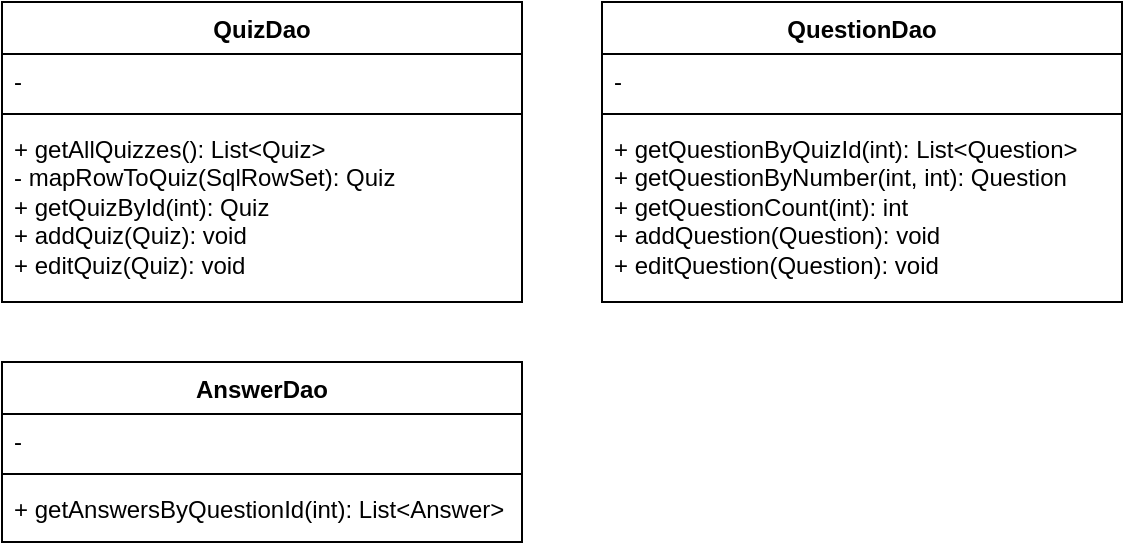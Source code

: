 <mxfile version="24.7.12" pages="4">
  <diagram name="DAO" id="soAHGk2RVzTfSG60JoRj">
    <mxGraphModel dx="843" dy="555" grid="1" gridSize="10" guides="1" tooltips="1" connect="1" arrows="1" fold="1" page="1" pageScale="1" pageWidth="850" pageHeight="1100" math="0" shadow="0">
      <root>
        <mxCell id="0" />
        <mxCell id="1" parent="0" />
        <mxCell id="ma_Q9DZkDKL9ylNNWQoM-1" value="QuizDao" style="swimlane;fontStyle=1;align=center;verticalAlign=top;childLayout=stackLayout;horizontal=1;startSize=26;horizontalStack=0;resizeParent=1;resizeParentMax=0;resizeLast=0;collapsible=1;marginBottom=0;whiteSpace=wrap;html=1;" parent="1" vertex="1">
          <mxGeometry x="80" y="80" width="260" height="150" as="geometry" />
        </mxCell>
        <mxCell id="ma_Q9DZkDKL9ylNNWQoM-2" value="-&amp;nbsp;" style="text;strokeColor=none;fillColor=none;align=left;verticalAlign=top;spacingLeft=4;spacingRight=4;overflow=hidden;rotatable=0;points=[[0,0.5],[1,0.5]];portConstraint=eastwest;whiteSpace=wrap;html=1;" parent="ma_Q9DZkDKL9ylNNWQoM-1" vertex="1">
          <mxGeometry y="26" width="260" height="26" as="geometry" />
        </mxCell>
        <mxCell id="ma_Q9DZkDKL9ylNNWQoM-3" value="" style="line;strokeWidth=1;fillColor=none;align=left;verticalAlign=middle;spacingTop=-1;spacingLeft=3;spacingRight=3;rotatable=0;labelPosition=right;points=[];portConstraint=eastwest;strokeColor=inherit;" parent="ma_Q9DZkDKL9ylNNWQoM-1" vertex="1">
          <mxGeometry y="52" width="260" height="8" as="geometry" />
        </mxCell>
        <mxCell id="ma_Q9DZkDKL9ylNNWQoM-4" value="+ getAllQuizzes(): List&amp;lt;Quiz&amp;gt;&lt;div&gt;- mapRowToQuiz(SqlRowSet): Quiz&lt;/div&gt;&lt;div&gt;+ getQuizById(int): Quiz&lt;/div&gt;&lt;div&gt;+ addQuiz(Quiz): void&lt;/div&gt;&lt;div&gt;+ editQuiz(Quiz): void&lt;/div&gt;" style="text;strokeColor=none;fillColor=none;align=left;verticalAlign=top;spacingLeft=4;spacingRight=4;overflow=hidden;rotatable=0;points=[[0,0.5],[1,0.5]];portConstraint=eastwest;whiteSpace=wrap;html=1;" parent="ma_Q9DZkDKL9ylNNWQoM-1" vertex="1">
          <mxGeometry y="60" width="260" height="90" as="geometry" />
        </mxCell>
        <mxCell id="ma_Q9DZkDKL9ylNNWQoM-5" value="QuestionDao" style="swimlane;fontStyle=1;align=center;verticalAlign=top;childLayout=stackLayout;horizontal=1;startSize=26;horizontalStack=0;resizeParent=1;resizeParentMax=0;resizeLast=0;collapsible=1;marginBottom=0;whiteSpace=wrap;html=1;" parent="1" vertex="1">
          <mxGeometry x="380" y="80" width="260" height="150" as="geometry" />
        </mxCell>
        <mxCell id="ma_Q9DZkDKL9ylNNWQoM-6" value="-" style="text;strokeColor=none;fillColor=none;align=left;verticalAlign=top;spacingLeft=4;spacingRight=4;overflow=hidden;rotatable=0;points=[[0,0.5],[1,0.5]];portConstraint=eastwest;whiteSpace=wrap;html=1;" parent="ma_Q9DZkDKL9ylNNWQoM-5" vertex="1">
          <mxGeometry y="26" width="260" height="26" as="geometry" />
        </mxCell>
        <mxCell id="ma_Q9DZkDKL9ylNNWQoM-7" value="" style="line;strokeWidth=1;fillColor=none;align=left;verticalAlign=middle;spacingTop=-1;spacingLeft=3;spacingRight=3;rotatable=0;labelPosition=right;points=[];portConstraint=eastwest;strokeColor=inherit;" parent="ma_Q9DZkDKL9ylNNWQoM-5" vertex="1">
          <mxGeometry y="52" width="260" height="8" as="geometry" />
        </mxCell>
        <mxCell id="ma_Q9DZkDKL9ylNNWQoM-8" value="+ getQuestionByQuizId(int): List&amp;lt;Question&amp;gt;&lt;div&gt;+ getQuestionByNumber(int, int): Question&lt;/div&gt;&lt;div&gt;+ getQuestionCount(int): int&lt;/div&gt;&lt;div&gt;+ addQuestion(Question): void&lt;/div&gt;&lt;div&gt;+ editQuestion(Question): void&lt;/div&gt;" style="text;strokeColor=none;fillColor=none;align=left;verticalAlign=top;spacingLeft=4;spacingRight=4;overflow=hidden;rotatable=0;points=[[0,0.5],[1,0.5]];portConstraint=eastwest;whiteSpace=wrap;html=1;" parent="ma_Q9DZkDKL9ylNNWQoM-5" vertex="1">
          <mxGeometry y="60" width="260" height="90" as="geometry" />
        </mxCell>
        <mxCell id="ma_Q9DZkDKL9ylNNWQoM-9" value="AnswerDao" style="swimlane;fontStyle=1;align=center;verticalAlign=top;childLayout=stackLayout;horizontal=1;startSize=26;horizontalStack=0;resizeParent=1;resizeParentMax=0;resizeLast=0;collapsible=1;marginBottom=0;whiteSpace=wrap;html=1;" parent="1" vertex="1">
          <mxGeometry x="80" y="260" width="260" height="90" as="geometry" />
        </mxCell>
        <mxCell id="ma_Q9DZkDKL9ylNNWQoM-10" value="-" style="text;strokeColor=none;fillColor=none;align=left;verticalAlign=top;spacingLeft=4;spacingRight=4;overflow=hidden;rotatable=0;points=[[0,0.5],[1,0.5]];portConstraint=eastwest;whiteSpace=wrap;html=1;" parent="ma_Q9DZkDKL9ylNNWQoM-9" vertex="1">
          <mxGeometry y="26" width="260" height="26" as="geometry" />
        </mxCell>
        <mxCell id="ma_Q9DZkDKL9ylNNWQoM-11" value="" style="line;strokeWidth=1;fillColor=none;align=left;verticalAlign=middle;spacingTop=-1;spacingLeft=3;spacingRight=3;rotatable=0;labelPosition=right;points=[];portConstraint=eastwest;strokeColor=inherit;" parent="ma_Q9DZkDKL9ylNNWQoM-9" vertex="1">
          <mxGeometry y="52" width="260" height="8" as="geometry" />
        </mxCell>
        <mxCell id="ma_Q9DZkDKL9ylNNWQoM-12" value="+ getAnswersByQuestionId(int): List&amp;lt;Answer&amp;gt;" style="text;strokeColor=none;fillColor=none;align=left;verticalAlign=top;spacingLeft=4;spacingRight=4;overflow=hidden;rotatable=0;points=[[0,0.5],[1,0.5]];portConstraint=eastwest;whiteSpace=wrap;html=1;" parent="ma_Q9DZkDKL9ylNNWQoM-9" vertex="1">
          <mxGeometry y="60" width="260" height="30" as="geometry" />
        </mxCell>
      </root>
    </mxGraphModel>
  </diagram>
  <diagram id="ls7WrLQnNKbi1zV_KO7f" name="Controllers">
    <mxGraphModel dx="746" dy="491" grid="1" gridSize="10" guides="1" tooltips="1" connect="1" arrows="1" fold="1" page="1" pageScale="1" pageWidth="850" pageHeight="1100" math="0" shadow="0">
      <root>
        <mxCell id="0" />
        <mxCell id="1" parent="0" />
        <mxCell id="rYNKQTvkHmhM2e4mNmR0-1" value="HomeController" style="swimlane;fontStyle=1;align=center;verticalAlign=top;childLayout=stackLayout;horizontal=1;startSize=26;horizontalStack=0;resizeParent=1;resizeParentMax=0;resizeLast=0;collapsible=1;marginBottom=0;whiteSpace=wrap;html=1;" parent="1" vertex="1">
          <mxGeometry x="120" y="80" width="300" height="86" as="geometry" />
        </mxCell>
        <mxCell id="rYNKQTvkHmhM2e4mNmR0-2" value="- quizDao: QuizDao" style="text;strokeColor=none;fillColor=none;align=left;verticalAlign=top;spacingLeft=4;spacingRight=4;overflow=hidden;rotatable=0;points=[[0,0.5],[1,0.5]];portConstraint=eastwest;whiteSpace=wrap;html=1;" parent="rYNKQTvkHmhM2e4mNmR0-1" vertex="1">
          <mxGeometry y="26" width="300" height="26" as="geometry" />
        </mxCell>
        <mxCell id="rYNKQTvkHmhM2e4mNmR0-3" value="" style="line;strokeWidth=1;fillColor=none;align=left;verticalAlign=middle;spacingTop=-1;spacingLeft=3;spacingRight=3;rotatable=0;labelPosition=right;points=[];portConstraint=eastwest;strokeColor=inherit;" parent="rYNKQTvkHmhM2e4mNmR0-1" vertex="1">
          <mxGeometry y="52" width="300" height="8" as="geometry" />
        </mxCell>
        <mxCell id="rYNKQTvkHmhM2e4mNmR0-4" value="+ index(Model): String" style="text;strokeColor=none;fillColor=none;align=left;verticalAlign=top;spacingLeft=4;spacingRight=4;overflow=hidden;rotatable=0;points=[[0,0.5],[1,0.5]];portConstraint=eastwest;whiteSpace=wrap;html=1;" parent="rYNKQTvkHmhM2e4mNmR0-1" vertex="1">
          <mxGeometry y="60" width="300" height="26" as="geometry" />
        </mxCell>
        <mxCell id="rYNKQTvkHmhM2e4mNmR0-5" value="DetailController" style="swimlane;fontStyle=1;align=center;verticalAlign=top;childLayout=stackLayout;horizontal=1;startSize=26;horizontalStack=0;resizeParent=1;resizeParentMax=0;resizeLast=0;collapsible=1;marginBottom=0;whiteSpace=wrap;html=1;" parent="1" vertex="1">
          <mxGeometry x="120" y="300" width="300" height="86" as="geometry" />
        </mxCell>
        <mxCell id="rYNKQTvkHmhM2e4mNmR0-6" value="- quizDao: QuizDao" style="text;strokeColor=none;fillColor=none;align=left;verticalAlign=top;spacingLeft=4;spacingRight=4;overflow=hidden;rotatable=0;points=[[0,0.5],[1,0.5]];portConstraint=eastwest;whiteSpace=wrap;html=1;" parent="rYNKQTvkHmhM2e4mNmR0-5" vertex="1">
          <mxGeometry y="26" width="300" height="26" as="geometry" />
        </mxCell>
        <mxCell id="rYNKQTvkHmhM2e4mNmR0-7" value="" style="line;strokeWidth=1;fillColor=none;align=left;verticalAlign=middle;spacingTop=-1;spacingLeft=3;spacingRight=3;rotatable=0;labelPosition=right;points=[];portConstraint=eastwest;strokeColor=inherit;" parent="rYNKQTvkHmhM2e4mNmR0-5" vertex="1">
          <mxGeometry y="52" width="300" height="8" as="geometry" />
        </mxCell>
        <mxCell id="rYNKQTvkHmhM2e4mNmR0-8" value="+ getQuizName(Model): String" style="text;strokeColor=none;fillColor=none;align=left;verticalAlign=top;spacingLeft=4;spacingRight=4;overflow=hidden;rotatable=0;points=[[0,0.5],[1,0.5]];portConstraint=eastwest;whiteSpace=wrap;html=1;" parent="rYNKQTvkHmhM2e4mNmR0-5" vertex="1">
          <mxGeometry y="60" width="300" height="26" as="geometry" />
        </mxCell>
        <mxCell id="rYNKQTvkHmhM2e4mNmR0-9" value="QuizManagementController" style="swimlane;fontStyle=1;align=center;verticalAlign=top;childLayout=stackLayout;horizontal=1;startSize=26;horizontalStack=0;resizeParent=1;resizeParentMax=0;resizeLast=0;collapsible=1;marginBottom=0;whiteSpace=wrap;html=1;" parent="1" vertex="1">
          <mxGeometry x="440" y="190" width="300" height="86" as="geometry" />
        </mxCell>
        <mxCell id="rYNKQTvkHmhM2e4mNmR0-10" value="- quizDao: QuizDao" style="text;strokeColor=none;fillColor=none;align=left;verticalAlign=top;spacingLeft=4;spacingRight=4;overflow=hidden;rotatable=0;points=[[0,0.5],[1,0.5]];portConstraint=eastwest;whiteSpace=wrap;html=1;" parent="rYNKQTvkHmhM2e4mNmR0-9" vertex="1">
          <mxGeometry y="26" width="300" height="26" as="geometry" />
        </mxCell>
        <mxCell id="rYNKQTvkHmhM2e4mNmR0-11" value="" style="line;strokeWidth=1;fillColor=none;align=left;verticalAlign=middle;spacingTop=-1;spacingLeft=3;spacingRight=3;rotatable=0;labelPosition=right;points=[];portConstraint=eastwest;strokeColor=inherit;" parent="rYNKQTvkHmhM2e4mNmR0-9" vertex="1">
          <mxGeometry y="52" width="300" height="8" as="geometry" />
        </mxCell>
        <mxCell id="rYNKQTvkHmhM2e4mNmR0-12" value="+ getQuizQuestionAnswer(Model): String" style="text;strokeColor=none;fillColor=none;align=left;verticalAlign=top;spacingLeft=4;spacingRight=4;overflow=hidden;rotatable=0;points=[[0,0.5],[1,0.5]];portConstraint=eastwest;whiteSpace=wrap;html=1;" parent="rYNKQTvkHmhM2e4mNmR0-9" vertex="1">
          <mxGeometry y="60" width="300" height="26" as="geometry" />
        </mxCell>
        <mxCell id="rYNKQTvkHmhM2e4mNmR0-13" value="QuizPageApiController" style="swimlane;fontStyle=1;align=center;verticalAlign=top;childLayout=stackLayout;horizontal=1;startSize=26;horizontalStack=0;resizeParent=1;resizeParentMax=0;resizeLast=0;collapsible=1;marginBottom=0;whiteSpace=wrap;html=1;" parent="1" vertex="1">
          <mxGeometry x="120" y="190" width="300" height="86" as="geometry" />
        </mxCell>
        <mxCell id="rYNKQTvkHmhM2e4mNmR0-14" value="- quizDao: QuizDao" style="text;strokeColor=none;fillColor=none;align=left;verticalAlign=top;spacingLeft=4;spacingRight=4;overflow=hidden;rotatable=0;points=[[0,0.5],[1,0.5]];portConstraint=eastwest;whiteSpace=wrap;html=1;" parent="rYNKQTvkHmhM2e4mNmR0-13" vertex="1">
          <mxGeometry y="26" width="300" height="26" as="geometry" />
        </mxCell>
        <mxCell id="rYNKQTvkHmhM2e4mNmR0-15" value="" style="line;strokeWidth=1;fillColor=none;align=left;verticalAlign=middle;spacingTop=-1;spacingLeft=3;spacingRight=3;rotatable=0;labelPosition=right;points=[];portConstraint=eastwest;strokeColor=inherit;" parent="rYNKQTvkHmhM2e4mNmR0-13" vertex="1">
          <mxGeometry y="52" width="300" height="8" as="geometry" />
        </mxCell>
        <mxCell id="rYNKQTvkHmhM2e4mNmR0-16" value="+ getResults(Model): String" style="text;strokeColor=none;fillColor=none;align=left;verticalAlign=top;spacingLeft=4;spacingRight=4;overflow=hidden;rotatable=0;points=[[0,0.5],[1,0.5]];portConstraint=eastwest;whiteSpace=wrap;html=1;" parent="rYNKQTvkHmhM2e4mNmR0-13" vertex="1">
          <mxGeometry y="60" width="300" height="26" as="geometry" />
        </mxCell>
        <mxCell id="Pb5JCV2al7-6g1U-EFZV-1" value="QuizPageController" style="swimlane;fontStyle=1;align=center;verticalAlign=top;childLayout=stackLayout;horizontal=1;startSize=26;horizontalStack=0;resizeParent=1;resizeParentMax=0;resizeLast=0;collapsible=1;marginBottom=0;whiteSpace=wrap;html=1;" vertex="1" parent="1">
          <mxGeometry x="440" y="80" width="300" height="86" as="geometry" />
        </mxCell>
        <mxCell id="Pb5JCV2al7-6g1U-EFZV-2" value="- quizDao: QuizDao" style="text;strokeColor=none;fillColor=none;align=left;verticalAlign=top;spacingLeft=4;spacingRight=4;overflow=hidden;rotatable=0;points=[[0,0.5],[1,0.5]];portConstraint=eastwest;whiteSpace=wrap;html=1;" vertex="1" parent="Pb5JCV2al7-6g1U-EFZV-1">
          <mxGeometry y="26" width="300" height="26" as="geometry" />
        </mxCell>
        <mxCell id="Pb5JCV2al7-6g1U-EFZV-3" value="" style="line;strokeWidth=1;fillColor=none;align=left;verticalAlign=middle;spacingTop=-1;spacingLeft=3;spacingRight=3;rotatable=0;labelPosition=right;points=[];portConstraint=eastwest;strokeColor=inherit;" vertex="1" parent="Pb5JCV2al7-6g1U-EFZV-1">
          <mxGeometry y="52" width="300" height="8" as="geometry" />
        </mxCell>
        <mxCell id="Pb5JCV2al7-6g1U-EFZV-4" value="+ getResults(Model): String" style="text;strokeColor=none;fillColor=none;align=left;verticalAlign=top;spacingLeft=4;spacingRight=4;overflow=hidden;rotatable=0;points=[[0,0.5],[1,0.5]];portConstraint=eastwest;whiteSpace=wrap;html=1;" vertex="1" parent="Pb5JCV2al7-6g1U-EFZV-1">
          <mxGeometry y="60" width="300" height="26" as="geometry" />
        </mxCell>
      </root>
    </mxGraphModel>
  </diagram>
  <diagram id="5lG9NFBBTzyL8iOjgaDS" name="WebPage Flow">
    <mxGraphModel dx="1451" dy="956" grid="1" gridSize="10" guides="1" tooltips="1" connect="1" arrows="1" fold="1" page="1" pageScale="1" pageWidth="850" pageHeight="1100" math="0" shadow="0">
      <root>
        <mxCell id="0" />
        <mxCell id="1" parent="0" />
        <mxCell id="wulPoyFBWI3JxSMRjzNL-3" value="" style="edgeStyle=orthogonalEdgeStyle;rounded=0;orthogonalLoop=1;jettySize=auto;html=1;" parent="1" source="wulPoyFBWI3JxSMRjzNL-1" target="wulPoyFBWI3JxSMRjzNL-2" edge="1">
          <mxGeometry relative="1" as="geometry" />
        </mxCell>
        <mxCell id="wulPoyFBWI3JxSMRjzNL-5" value="" style="edgeStyle=orthogonalEdgeStyle;rounded=0;orthogonalLoop=1;jettySize=auto;html=1;" parent="1" source="wulPoyFBWI3JxSMRjzNL-1" target="wulPoyFBWI3JxSMRjzNL-4" edge="1">
          <mxGeometry relative="1" as="geometry" />
        </mxCell>
        <mxCell id="wulPoyFBWI3JxSMRjzNL-1" value="Home Page" style="html=1;whiteSpace=wrap;fillColor=#dae8fc;strokeColor=#6c8ebf;" parent="1" vertex="1">
          <mxGeometry x="340" y="90" width="110" height="50" as="geometry" />
        </mxCell>
        <mxCell id="wulPoyFBWI3JxSMRjzNL-11" value="" style="edgeStyle=orthogonalEdgeStyle;rounded=0;orthogonalLoop=1;jettySize=auto;html=1;" parent="1" source="wulPoyFBWI3JxSMRjzNL-2" target="wulPoyFBWI3JxSMRjzNL-10" edge="1">
          <mxGeometry relative="1" as="geometry" />
        </mxCell>
        <mxCell id="wulPoyFBWI3JxSMRjzNL-2" value="Quiz 2" style="whiteSpace=wrap;html=1;" parent="1" vertex="1">
          <mxGeometry x="460" y="160" width="120" height="60" as="geometry" />
        </mxCell>
        <mxCell id="wulPoyFBWI3JxSMRjzNL-7" value="" style="edgeStyle=orthogonalEdgeStyle;rounded=0;orthogonalLoop=1;jettySize=auto;html=1;" parent="1" source="wulPoyFBWI3JxSMRjzNL-4" target="wulPoyFBWI3JxSMRjzNL-6" edge="1">
          <mxGeometry relative="1" as="geometry" />
        </mxCell>
        <mxCell id="wulPoyFBWI3JxSMRjzNL-4" value="Quiz 1" style="whiteSpace=wrap;html=1;" parent="1" vertex="1">
          <mxGeometry x="210" y="160" width="120" height="60" as="geometry" />
        </mxCell>
        <mxCell id="wulPoyFBWI3JxSMRjzNL-9" value="" style="edgeStyle=orthogonalEdgeStyle;rounded=0;orthogonalLoop=1;jettySize=auto;html=1;" parent="1" source="wulPoyFBWI3JxSMRjzNL-6" target="wulPoyFBWI3JxSMRjzNL-8" edge="1">
          <mxGeometry relative="1" as="geometry" />
        </mxCell>
        <mxCell id="wulPoyFBWI3JxSMRjzNL-6" value="Question &amp;amp; Answer" style="whiteSpace=wrap;html=1;" parent="1" vertex="1">
          <mxGeometry x="210" y="250" width="120" height="60" as="geometry" />
        </mxCell>
        <mxCell id="wulPoyFBWI3JxSMRjzNL-8" value="Result" style="whiteSpace=wrap;html=1;" parent="1" vertex="1">
          <mxGeometry x="210" y="340" width="120" height="60" as="geometry" />
        </mxCell>
        <mxCell id="wulPoyFBWI3JxSMRjzNL-13" value="" style="edgeStyle=orthogonalEdgeStyle;rounded=0;orthogonalLoop=1;jettySize=auto;html=1;" parent="1" source="wulPoyFBWI3JxSMRjzNL-10" target="wulPoyFBWI3JxSMRjzNL-12" edge="1">
          <mxGeometry relative="1" as="geometry" />
        </mxCell>
        <mxCell id="wulPoyFBWI3JxSMRjzNL-10" value="Question &amp;amp; Answer" style="whiteSpace=wrap;html=1;" parent="1" vertex="1">
          <mxGeometry x="460" y="250" width="120" height="60" as="geometry" />
        </mxCell>
        <mxCell id="wulPoyFBWI3JxSMRjzNL-12" value="Result" style="whiteSpace=wrap;html=1;" parent="1" vertex="1">
          <mxGeometry x="460" y="340" width="120" height="60" as="geometry" />
        </mxCell>
        <mxCell id="RQixRNtty0hlfD8ZV_bc-3" value="" style="edgeStyle=orthogonalEdgeStyle;rounded=0;orthogonalLoop=1;jettySize=auto;html=1;" edge="1" parent="1" source="RQixRNtty0hlfD8ZV_bc-1" target="RQixRNtty0hlfD8ZV_bc-2">
          <mxGeometry relative="1" as="geometry" />
        </mxCell>
        <mxCell id="RQixRNtty0hlfD8ZV_bc-5" value="" style="edgeStyle=orthogonalEdgeStyle;rounded=0;orthogonalLoop=1;jettySize=auto;html=1;" edge="1" parent="1" source="RQixRNtty0hlfD8ZV_bc-1" target="RQixRNtty0hlfD8ZV_bc-4">
          <mxGeometry relative="1" as="geometry" />
        </mxCell>
        <mxCell id="RQixRNtty0hlfD8ZV_bc-7" value="" style="edgeStyle=orthogonalEdgeStyle;rounded=0;orthogonalLoop=1;jettySize=auto;html=1;" edge="1" parent="1" source="RQixRNtty0hlfD8ZV_bc-1" target="RQixRNtty0hlfD8ZV_bc-6">
          <mxGeometry relative="1" as="geometry" />
        </mxCell>
        <mxCell id="RQixRNtty0hlfD8ZV_bc-1" value="Quizzes" style="html=1;whiteSpace=wrap;fillColor=#dae8fc;strokeColor=#6c8ebf;" vertex="1" parent="1">
          <mxGeometry x="330" y="480" width="110" height="50" as="geometry" />
        </mxCell>
        <mxCell id="RQixRNtty0hlfD8ZV_bc-2" value="Edit Quiz" style="whiteSpace=wrap;html=1;" vertex="1" parent="1">
          <mxGeometry x="325" y="570" width="120" height="60" as="geometry" />
        </mxCell>
        <mxCell id="RQixRNtty0hlfD8ZV_bc-4" value="Add Quiz" style="whiteSpace=wrap;html=1;" vertex="1" parent="1">
          <mxGeometry x="160" y="570" width="120" height="60" as="geometry" />
        </mxCell>
        <mxCell id="RQixRNtty0hlfD8ZV_bc-9" value="" style="edgeStyle=orthogonalEdgeStyle;rounded=0;orthogonalLoop=1;jettySize=auto;html=1;" edge="1" parent="1" source="RQixRNtty0hlfD8ZV_bc-6" target="RQixRNtty0hlfD8ZV_bc-8">
          <mxGeometry relative="1" as="geometry">
            <Array as="points">
              <mxPoint x="520" y="650" />
              <mxPoint x="450" y="650" />
            </Array>
          </mxGeometry>
        </mxCell>
        <mxCell id="RQixRNtty0hlfD8ZV_bc-11" value="" style="edgeStyle=orthogonalEdgeStyle;rounded=0;orthogonalLoop=1;jettySize=auto;html=1;" edge="1" parent="1" source="RQixRNtty0hlfD8ZV_bc-6" target="RQixRNtty0hlfD8ZV_bc-10">
          <mxGeometry relative="1" as="geometry">
            <Array as="points">
              <mxPoint x="580" y="650" />
              <mxPoint x="650" y="650" />
            </Array>
          </mxGeometry>
        </mxCell>
        <mxCell id="RQixRNtty0hlfD8ZV_bc-6" value="Quiz Details" style="whiteSpace=wrap;html=1;" vertex="1" parent="1">
          <mxGeometry x="490" y="570" width="120" height="60" as="geometry" />
        </mxCell>
        <mxCell id="RQixRNtty0hlfD8ZV_bc-8" value="Add Question" style="whiteSpace=wrap;html=1;" vertex="1" parent="1">
          <mxGeometry x="390" y="670" width="120" height="60" as="geometry" />
        </mxCell>
        <mxCell id="RQixRNtty0hlfD8ZV_bc-10" value="Edit Question" style="whiteSpace=wrap;html=1;" vertex="1" parent="1">
          <mxGeometry x="590" y="670" width="120" height="60" as="geometry" />
        </mxCell>
      </root>
    </mxGraphModel>
  </diagram>
  <diagram id="V1u8Yhb5SG6OiQEIfKNM" name="Database Diagrams">
    <mxGraphModel dx="1005" dy="662" grid="1" gridSize="10" guides="1" tooltips="1" connect="1" arrows="1" fold="1" page="1" pageScale="1" pageWidth="850" pageHeight="1100" math="0" shadow="0">
      <root>
        <mxCell id="0" />
        <mxCell id="1" parent="0" />
        <mxCell id="GBU3BBBHvTTnTFM9qpi5-10" value="Quiz" style="shape=table;startSize=30;container=1;collapsible=1;childLayout=tableLayout;fixedRows=1;rowLines=0;fontStyle=1;align=center;resizeLast=1;html=1;fillColor=#e1d5e7;strokeColor=#9673a6;" vertex="1" parent="1">
          <mxGeometry x="160" y="80" width="280" height="120" as="geometry" />
        </mxCell>
        <mxCell id="GBU3BBBHvTTnTFM9qpi5-11" value="" style="shape=tableRow;horizontal=0;startSize=0;swimlaneHead=0;swimlaneBody=0;fillColor=none;collapsible=0;dropTarget=0;points=[[0,0.5],[1,0.5]];portConstraint=eastwest;top=0;left=0;right=0;bottom=1;" vertex="1" parent="GBU3BBBHvTTnTFM9qpi5-10">
          <mxGeometry y="30" width="280" height="30" as="geometry" />
        </mxCell>
        <mxCell id="GBU3BBBHvTTnTFM9qpi5-12" value="PK" style="shape=partialRectangle;connectable=0;fillColor=#e1d5e7;top=0;left=0;bottom=0;right=0;fontStyle=1;overflow=hidden;whiteSpace=wrap;html=1;strokeColor=#9673a6;" vertex="1" parent="GBU3BBBHvTTnTFM9qpi5-11">
          <mxGeometry width="30" height="30" as="geometry">
            <mxRectangle width="30" height="30" as="alternateBounds" />
          </mxGeometry>
        </mxCell>
        <mxCell id="GBU3BBBHvTTnTFM9qpi5-13" value="quiz_id" style="shape=partialRectangle;connectable=0;fillColor=none;top=0;left=0;bottom=0;right=0;align=left;spacingLeft=6;fontStyle=1;overflow=hidden;whiteSpace=wrap;html=1;" vertex="1" parent="GBU3BBBHvTTnTFM9qpi5-11">
          <mxGeometry x="30" width="150" height="30" as="geometry">
            <mxRectangle width="150" height="30" as="alternateBounds" />
          </mxGeometry>
        </mxCell>
        <mxCell id="GBU3BBBHvTTnTFM9qpi5-14" value="int" style="shape=partialRectangle;connectable=0;fillColor=none;top=0;left=0;bottom=0;right=0;align=left;spacingLeft=6;fontStyle=1;overflow=hidden;whiteSpace=wrap;html=1;" vertex="1" parent="GBU3BBBHvTTnTFM9qpi5-11">
          <mxGeometry x="180" width="100" height="30" as="geometry">
            <mxRectangle width="100" height="30" as="alternateBounds" />
          </mxGeometry>
        </mxCell>
        <mxCell id="GBU3BBBHvTTnTFM9qpi5-15" value="" style="shape=tableRow;horizontal=0;startSize=0;swimlaneHead=0;swimlaneBody=0;fillColor=none;collapsible=0;dropTarget=0;points=[[0,0.5],[1,0.5]];portConstraint=eastwest;top=0;left=0;right=0;bottom=0;" vertex="1" parent="GBU3BBBHvTTnTFM9qpi5-10">
          <mxGeometry y="60" width="280" height="30" as="geometry" />
        </mxCell>
        <mxCell id="GBU3BBBHvTTnTFM9qpi5-16" value="" style="shape=partialRectangle;connectable=0;fillColor=none;top=0;left=0;bottom=0;right=0;editable=1;overflow=hidden;whiteSpace=wrap;html=1;" vertex="1" parent="GBU3BBBHvTTnTFM9qpi5-15">
          <mxGeometry width="30" height="30" as="geometry">
            <mxRectangle width="30" height="30" as="alternateBounds" />
          </mxGeometry>
        </mxCell>
        <mxCell id="GBU3BBBHvTTnTFM9qpi5-17" value="quiz_title" style="shape=partialRectangle;connectable=0;fillColor=none;top=0;left=0;bottom=0;right=0;align=left;spacingLeft=6;overflow=hidden;whiteSpace=wrap;html=1;" vertex="1" parent="GBU3BBBHvTTnTFM9qpi5-15">
          <mxGeometry x="30" width="150" height="30" as="geometry">
            <mxRectangle width="150" height="30" as="alternateBounds" />
          </mxGeometry>
        </mxCell>
        <mxCell id="GBU3BBBHvTTnTFM9qpi5-18" value="varchar(255)" style="shape=partialRectangle;connectable=0;fillColor=none;top=0;left=0;bottom=0;right=0;align=left;spacingLeft=6;overflow=hidden;whiteSpace=wrap;html=1;" vertex="1" parent="GBU3BBBHvTTnTFM9qpi5-15">
          <mxGeometry x="180" width="100" height="30" as="geometry">
            <mxRectangle width="100" height="30" as="alternateBounds" />
          </mxGeometry>
        </mxCell>
        <mxCell id="GBU3BBBHvTTnTFM9qpi5-19" style="shape=tableRow;horizontal=0;startSize=0;swimlaneHead=0;swimlaneBody=0;fillColor=none;collapsible=0;dropTarget=0;points=[[0,0.5],[1,0.5]];portConstraint=eastwest;top=0;left=0;right=0;bottom=0;" vertex="1" parent="GBU3BBBHvTTnTFM9qpi5-10">
          <mxGeometry y="90" width="280" height="30" as="geometry" />
        </mxCell>
        <mxCell id="GBU3BBBHvTTnTFM9qpi5-20" value="" style="shape=partialRectangle;connectable=0;top=0;left=0;bottom=0;right=0;editable=1;overflow=hidden;whiteSpace=wrap;html=1;fillColor=none;" vertex="1" parent="GBU3BBBHvTTnTFM9qpi5-19">
          <mxGeometry width="30" height="30" as="geometry">
            <mxRectangle width="30" height="30" as="alternateBounds" />
          </mxGeometry>
        </mxCell>
        <mxCell id="GBU3BBBHvTTnTFM9qpi5-21" value="is_live" style="shape=partialRectangle;connectable=0;fillColor=none;top=0;left=0;bottom=0;right=0;align=left;spacingLeft=6;overflow=hidden;whiteSpace=wrap;html=1;" vertex="1" parent="GBU3BBBHvTTnTFM9qpi5-19">
          <mxGeometry x="30" width="150" height="30" as="geometry">
            <mxRectangle width="150" height="30" as="alternateBounds" />
          </mxGeometry>
        </mxCell>
        <mxCell id="GBU3BBBHvTTnTFM9qpi5-22" value="tinyint(1)" style="shape=partialRectangle;connectable=0;fillColor=none;top=0;left=0;bottom=0;right=0;align=left;spacingLeft=6;overflow=hidden;whiteSpace=wrap;html=1;" vertex="1" parent="GBU3BBBHvTTnTFM9qpi5-19">
          <mxGeometry x="180" width="100" height="30" as="geometry">
            <mxRectangle width="100" height="30" as="alternateBounds" />
          </mxGeometry>
        </mxCell>
        <mxCell id="GBU3BBBHvTTnTFM9qpi5-27" value="Question" style="shape=table;startSize=30;container=1;collapsible=1;childLayout=tableLayout;fixedRows=1;rowLines=0;fontStyle=1;align=center;resizeLast=1;html=1;fillColor=#f8cecc;strokeColor=#b85450;" vertex="1" parent="1">
          <mxGeometry x="160" y="240" width="280" height="150" as="geometry" />
        </mxCell>
        <mxCell id="GBU3BBBHvTTnTFM9qpi5-28" value="" style="shape=tableRow;horizontal=0;startSize=0;swimlaneHead=0;swimlaneBody=0;fillColor=none;collapsible=0;dropTarget=0;points=[[0,0.5],[1,0.5]];portConstraint=eastwest;top=0;left=0;right=0;bottom=1;" vertex="1" parent="GBU3BBBHvTTnTFM9qpi5-27">
          <mxGeometry y="30" width="280" height="30" as="geometry" />
        </mxCell>
        <mxCell id="GBU3BBBHvTTnTFM9qpi5-29" value="PK" style="shape=partialRectangle;connectable=0;fillColor=#f8cecc;top=0;left=0;bottom=0;right=0;fontStyle=1;overflow=hidden;whiteSpace=wrap;html=1;strokeColor=#b85450;" vertex="1" parent="GBU3BBBHvTTnTFM9qpi5-28">
          <mxGeometry width="30" height="30" as="geometry">
            <mxRectangle width="30" height="30" as="alternateBounds" />
          </mxGeometry>
        </mxCell>
        <mxCell id="GBU3BBBHvTTnTFM9qpi5-30" value="question_id" style="shape=partialRectangle;connectable=0;fillColor=none;top=0;left=0;bottom=0;right=0;align=left;spacingLeft=6;fontStyle=1;overflow=hidden;whiteSpace=wrap;html=1;" vertex="1" parent="GBU3BBBHvTTnTFM9qpi5-28">
          <mxGeometry x="30" width="150" height="30" as="geometry">
            <mxRectangle width="150" height="30" as="alternateBounds" />
          </mxGeometry>
        </mxCell>
        <mxCell id="GBU3BBBHvTTnTFM9qpi5-31" value="int" style="shape=partialRectangle;connectable=0;fillColor=none;top=0;left=0;bottom=0;right=0;align=left;spacingLeft=6;fontStyle=1;overflow=hidden;whiteSpace=wrap;html=1;" vertex="1" parent="GBU3BBBHvTTnTFM9qpi5-28">
          <mxGeometry x="180" width="100" height="30" as="geometry">
            <mxRectangle width="100" height="30" as="alternateBounds" />
          </mxGeometry>
        </mxCell>
        <mxCell id="GBU3BBBHvTTnTFM9qpi5-32" value="" style="shape=tableRow;horizontal=0;startSize=0;swimlaneHead=0;swimlaneBody=0;fillColor=none;collapsible=0;dropTarget=0;points=[[0,0.5],[1,0.5]];portConstraint=eastwest;top=0;left=0;right=0;bottom=0;" vertex="1" parent="GBU3BBBHvTTnTFM9qpi5-27">
          <mxGeometry y="60" width="280" height="30" as="geometry" />
        </mxCell>
        <mxCell id="GBU3BBBHvTTnTFM9qpi5-33" value="FK" style="shape=partialRectangle;connectable=0;fillColor=none;top=0;left=0;bottom=0;right=0;editable=1;overflow=hidden;whiteSpace=wrap;html=1;" vertex="1" parent="GBU3BBBHvTTnTFM9qpi5-32">
          <mxGeometry width="30" height="30" as="geometry">
            <mxRectangle width="30" height="30" as="alternateBounds" />
          </mxGeometry>
        </mxCell>
        <mxCell id="GBU3BBBHvTTnTFM9qpi5-34" value="quiz_id" style="shape=partialRectangle;connectable=0;fillColor=none;top=0;left=0;bottom=0;right=0;align=left;spacingLeft=6;overflow=hidden;whiteSpace=wrap;html=1;" vertex="1" parent="GBU3BBBHvTTnTFM9qpi5-32">
          <mxGeometry x="30" width="150" height="30" as="geometry">
            <mxRectangle width="150" height="30" as="alternateBounds" />
          </mxGeometry>
        </mxCell>
        <mxCell id="GBU3BBBHvTTnTFM9qpi5-35" value="int" style="shape=partialRectangle;connectable=0;fillColor=none;top=0;left=0;bottom=0;right=0;align=left;spacingLeft=6;overflow=hidden;whiteSpace=wrap;html=1;" vertex="1" parent="GBU3BBBHvTTnTFM9qpi5-32">
          <mxGeometry x="180" width="100" height="30" as="geometry">
            <mxRectangle width="100" height="30" as="alternateBounds" />
          </mxGeometry>
        </mxCell>
        <mxCell id="GBU3BBBHvTTnTFM9qpi5-36" style="shape=tableRow;horizontal=0;startSize=0;swimlaneHead=0;swimlaneBody=0;fillColor=none;collapsible=0;dropTarget=0;points=[[0,0.5],[1,0.5]];portConstraint=eastwest;top=0;left=0;right=0;bottom=0;" vertex="1" parent="GBU3BBBHvTTnTFM9qpi5-27">
          <mxGeometry y="90" width="280" height="30" as="geometry" />
        </mxCell>
        <mxCell id="GBU3BBBHvTTnTFM9qpi5-37" value="" style="shape=partialRectangle;connectable=0;top=0;left=0;bottom=0;right=0;editable=1;overflow=hidden;whiteSpace=wrap;html=1;fillColor=none;" vertex="1" parent="GBU3BBBHvTTnTFM9qpi5-36">
          <mxGeometry width="30" height="30" as="geometry">
            <mxRectangle width="30" height="30" as="alternateBounds" />
          </mxGeometry>
        </mxCell>
        <mxCell id="GBU3BBBHvTTnTFM9qpi5-38" value="question_number" style="shape=partialRectangle;connectable=0;fillColor=none;top=0;left=0;bottom=0;right=0;align=left;spacingLeft=6;overflow=hidden;whiteSpace=wrap;html=1;" vertex="1" parent="GBU3BBBHvTTnTFM9qpi5-36">
          <mxGeometry x="30" width="150" height="30" as="geometry">
            <mxRectangle width="150" height="30" as="alternateBounds" />
          </mxGeometry>
        </mxCell>
        <mxCell id="GBU3BBBHvTTnTFM9qpi5-39" value="int" style="shape=partialRectangle;connectable=0;fillColor=none;top=0;left=0;bottom=0;right=0;align=left;spacingLeft=6;overflow=hidden;whiteSpace=wrap;html=1;" vertex="1" parent="GBU3BBBHvTTnTFM9qpi5-36">
          <mxGeometry x="180" width="100" height="30" as="geometry">
            <mxRectangle width="100" height="30" as="alternateBounds" />
          </mxGeometry>
        </mxCell>
        <mxCell id="GBU3BBBHvTTnTFM9qpi5-40" value="" style="shape=tableRow;horizontal=0;startSize=0;swimlaneHead=0;swimlaneBody=0;fillColor=none;collapsible=0;dropTarget=0;points=[[0,0.5],[1,0.5]];portConstraint=eastwest;top=0;left=0;right=0;bottom=0;" vertex="1" parent="GBU3BBBHvTTnTFM9qpi5-27">
          <mxGeometry y="120" width="280" height="30" as="geometry" />
        </mxCell>
        <mxCell id="GBU3BBBHvTTnTFM9qpi5-41" value="" style="shape=partialRectangle;connectable=0;fillColor=none;top=0;left=0;bottom=0;right=0;editable=1;overflow=hidden;whiteSpace=wrap;html=1;" vertex="1" parent="GBU3BBBHvTTnTFM9qpi5-40">
          <mxGeometry width="30" height="30" as="geometry">
            <mxRectangle width="30" height="30" as="alternateBounds" />
          </mxGeometry>
        </mxCell>
        <mxCell id="GBU3BBBHvTTnTFM9qpi5-42" value="question_text" style="shape=partialRectangle;connectable=0;fillColor=none;top=0;left=0;bottom=0;right=0;align=left;spacingLeft=6;overflow=hidden;whiteSpace=wrap;html=1;" vertex="1" parent="GBU3BBBHvTTnTFM9qpi5-40">
          <mxGeometry x="30" width="150" height="30" as="geometry">
            <mxRectangle width="150" height="30" as="alternateBounds" />
          </mxGeometry>
        </mxCell>
        <mxCell id="GBU3BBBHvTTnTFM9qpi5-43" value="varchar(2000)" style="shape=partialRectangle;connectable=0;fillColor=none;top=0;left=0;bottom=0;right=0;align=left;spacingLeft=6;overflow=hidden;whiteSpace=wrap;html=1;" vertex="1" parent="GBU3BBBHvTTnTFM9qpi5-40">
          <mxGeometry x="180" width="100" height="30" as="geometry">
            <mxRectangle width="100" height="30" as="alternateBounds" />
          </mxGeometry>
        </mxCell>
        <mxCell id="GBU3BBBHvTTnTFM9qpi5-44" value="Answer" style="shape=table;startSize=30;container=1;collapsible=1;childLayout=tableLayout;fixedRows=1;rowLines=0;fontStyle=1;align=center;resizeLast=1;html=1;fillColor=#d5e8d4;strokeColor=#82b366;" vertex="1" parent="1">
          <mxGeometry x="510" y="240" width="280" height="150" as="geometry" />
        </mxCell>
        <mxCell id="GBU3BBBHvTTnTFM9qpi5-45" value="" style="shape=tableRow;horizontal=0;startSize=0;swimlaneHead=0;swimlaneBody=0;fillColor=none;collapsible=0;dropTarget=0;points=[[0,0.5],[1,0.5]];portConstraint=eastwest;top=0;left=0;right=0;bottom=1;" vertex="1" parent="GBU3BBBHvTTnTFM9qpi5-44">
          <mxGeometry y="30" width="280" height="30" as="geometry" />
        </mxCell>
        <mxCell id="GBU3BBBHvTTnTFM9qpi5-46" value="PK" style="shape=partialRectangle;connectable=0;fillColor=#d5e8d4;top=0;left=0;bottom=0;right=0;fontStyle=1;overflow=hidden;whiteSpace=wrap;html=1;strokeColor=#82b366;" vertex="1" parent="GBU3BBBHvTTnTFM9qpi5-45">
          <mxGeometry width="30" height="30" as="geometry">
            <mxRectangle width="30" height="30" as="alternateBounds" />
          </mxGeometry>
        </mxCell>
        <mxCell id="GBU3BBBHvTTnTFM9qpi5-47" value="answer_id" style="shape=partialRectangle;connectable=0;fillColor=none;top=0;left=0;bottom=0;right=0;align=left;spacingLeft=6;fontStyle=1;overflow=hidden;whiteSpace=wrap;html=1;" vertex="1" parent="GBU3BBBHvTTnTFM9qpi5-45">
          <mxGeometry x="30" width="150" height="30" as="geometry">
            <mxRectangle width="150" height="30" as="alternateBounds" />
          </mxGeometry>
        </mxCell>
        <mxCell id="GBU3BBBHvTTnTFM9qpi5-48" value="int" style="shape=partialRectangle;connectable=0;fillColor=none;top=0;left=0;bottom=0;right=0;align=left;spacingLeft=6;fontStyle=1;overflow=hidden;whiteSpace=wrap;html=1;" vertex="1" parent="GBU3BBBHvTTnTFM9qpi5-45">
          <mxGeometry x="180" width="100" height="30" as="geometry">
            <mxRectangle width="100" height="30" as="alternateBounds" />
          </mxGeometry>
        </mxCell>
        <mxCell id="GBU3BBBHvTTnTFM9qpi5-49" value="" style="shape=tableRow;horizontal=0;startSize=0;swimlaneHead=0;swimlaneBody=0;fillColor=none;collapsible=0;dropTarget=0;points=[[0,0.5],[1,0.5]];portConstraint=eastwest;top=0;left=0;right=0;bottom=0;" vertex="1" parent="GBU3BBBHvTTnTFM9qpi5-44">
          <mxGeometry y="60" width="280" height="30" as="geometry" />
        </mxCell>
        <mxCell id="GBU3BBBHvTTnTFM9qpi5-50" value="FK" style="shape=partialRectangle;connectable=0;fillColor=none;top=0;left=0;bottom=0;right=0;editable=1;overflow=hidden;whiteSpace=wrap;html=1;" vertex="1" parent="GBU3BBBHvTTnTFM9qpi5-49">
          <mxGeometry width="30" height="30" as="geometry">
            <mxRectangle width="30" height="30" as="alternateBounds" />
          </mxGeometry>
        </mxCell>
        <mxCell id="GBU3BBBHvTTnTFM9qpi5-51" value="question_id" style="shape=partialRectangle;connectable=0;fillColor=none;top=0;left=0;bottom=0;right=0;align=left;spacingLeft=6;overflow=hidden;whiteSpace=wrap;html=1;" vertex="1" parent="GBU3BBBHvTTnTFM9qpi5-49">
          <mxGeometry x="30" width="150" height="30" as="geometry">
            <mxRectangle width="150" height="30" as="alternateBounds" />
          </mxGeometry>
        </mxCell>
        <mxCell id="GBU3BBBHvTTnTFM9qpi5-52" value="int" style="shape=partialRectangle;connectable=0;fillColor=none;top=0;left=0;bottom=0;right=0;align=left;spacingLeft=6;overflow=hidden;whiteSpace=wrap;html=1;" vertex="1" parent="GBU3BBBHvTTnTFM9qpi5-49">
          <mxGeometry x="180" width="100" height="30" as="geometry">
            <mxRectangle width="100" height="30" as="alternateBounds" />
          </mxGeometry>
        </mxCell>
        <mxCell id="GBU3BBBHvTTnTFM9qpi5-53" style="shape=tableRow;horizontal=0;startSize=0;swimlaneHead=0;swimlaneBody=0;fillColor=none;collapsible=0;dropTarget=0;points=[[0,0.5],[1,0.5]];portConstraint=eastwest;top=0;left=0;right=0;bottom=0;" vertex="1" parent="GBU3BBBHvTTnTFM9qpi5-44">
          <mxGeometry y="90" width="280" height="30" as="geometry" />
        </mxCell>
        <mxCell id="GBU3BBBHvTTnTFM9qpi5-54" value="" style="shape=partialRectangle;connectable=0;top=0;left=0;bottom=0;right=0;editable=1;overflow=hidden;whiteSpace=wrap;html=1;fillColor=none;" vertex="1" parent="GBU3BBBHvTTnTFM9qpi5-53">
          <mxGeometry width="30" height="30" as="geometry">
            <mxRectangle width="30" height="30" as="alternateBounds" />
          </mxGeometry>
        </mxCell>
        <mxCell id="GBU3BBBHvTTnTFM9qpi5-55" value="answer_text" style="shape=partialRectangle;connectable=0;fillColor=none;top=0;left=0;bottom=0;right=0;align=left;spacingLeft=6;overflow=hidden;whiteSpace=wrap;html=1;" vertex="1" parent="GBU3BBBHvTTnTFM9qpi5-53">
          <mxGeometry x="30" width="150" height="30" as="geometry">
            <mxRectangle width="150" height="30" as="alternateBounds" />
          </mxGeometry>
        </mxCell>
        <mxCell id="GBU3BBBHvTTnTFM9qpi5-56" value="varchar(2000)" style="shape=partialRectangle;connectable=0;fillColor=none;top=0;left=0;bottom=0;right=0;align=left;spacingLeft=6;overflow=hidden;whiteSpace=wrap;html=1;" vertex="1" parent="GBU3BBBHvTTnTFM9qpi5-53">
          <mxGeometry x="180" width="100" height="30" as="geometry">
            <mxRectangle width="100" height="30" as="alternateBounds" />
          </mxGeometry>
        </mxCell>
        <mxCell id="GBU3BBBHvTTnTFM9qpi5-57" value="" style="shape=tableRow;horizontal=0;startSize=0;swimlaneHead=0;swimlaneBody=0;fillColor=none;collapsible=0;dropTarget=0;points=[[0,0.5],[1,0.5]];portConstraint=eastwest;top=0;left=0;right=0;bottom=0;" vertex="1" parent="GBU3BBBHvTTnTFM9qpi5-44">
          <mxGeometry y="120" width="280" height="30" as="geometry" />
        </mxCell>
        <mxCell id="GBU3BBBHvTTnTFM9qpi5-58" value="" style="shape=partialRectangle;connectable=0;fillColor=none;top=0;left=0;bottom=0;right=0;editable=1;overflow=hidden;whiteSpace=wrap;html=1;" vertex="1" parent="GBU3BBBHvTTnTFM9qpi5-57">
          <mxGeometry width="30" height="30" as="geometry">
            <mxRectangle width="30" height="30" as="alternateBounds" />
          </mxGeometry>
        </mxCell>
        <mxCell id="GBU3BBBHvTTnTFM9qpi5-59" value="is_correct" style="shape=partialRectangle;connectable=0;fillColor=none;top=0;left=0;bottom=0;right=0;align=left;spacingLeft=6;overflow=hidden;whiteSpace=wrap;html=1;" vertex="1" parent="GBU3BBBHvTTnTFM9qpi5-57">
          <mxGeometry x="30" width="150" height="30" as="geometry">
            <mxRectangle width="150" height="30" as="alternateBounds" />
          </mxGeometry>
        </mxCell>
        <mxCell id="GBU3BBBHvTTnTFM9qpi5-60" value="tinyint(1)" style="shape=partialRectangle;connectable=0;fillColor=none;top=0;left=0;bottom=0;right=0;align=left;spacingLeft=6;overflow=hidden;whiteSpace=wrap;html=1;" vertex="1" parent="GBU3BBBHvTTnTFM9qpi5-57">
          <mxGeometry x="180" width="100" height="30" as="geometry">
            <mxRectangle width="100" height="30" as="alternateBounds" />
          </mxGeometry>
        </mxCell>
        <mxCell id="GBU3BBBHvTTnTFM9qpi5-68" value="" style="edgeStyle=orthogonalEdgeStyle;fontSize=12;html=1;endArrow=ERoneToMany;rounded=0;entryX=0;entryY=0.333;entryDx=0;entryDy=0;entryPerimeter=0;exitX=0;exitY=0.5;exitDx=0;exitDy=0;" edge="1" parent="1" source="GBU3BBBHvTTnTFM9qpi5-11" target="GBU3BBBHvTTnTFM9qpi5-32">
          <mxGeometry width="100" height="100" relative="1" as="geometry">
            <mxPoint y="370" as="sourcePoint" />
            <mxPoint x="100" y="270" as="targetPoint" />
            <Array as="points">
              <mxPoint x="130" y="125" />
              <mxPoint x="130" y="310" />
            </Array>
          </mxGeometry>
        </mxCell>
        <mxCell id="GBU3BBBHvTTnTFM9qpi5-69" value="" style="edgeStyle=orthogonalEdgeStyle;fontSize=12;html=1;endArrow=ERoneToMany;rounded=0;entryX=0;entryY=0.333;entryDx=0;entryDy=0;entryPerimeter=0;exitX=1;exitY=0.5;exitDx=0;exitDy=0;" edge="1" parent="1" source="GBU3BBBHvTTnTFM9qpi5-28" target="GBU3BBBHvTTnTFM9qpi5-49">
          <mxGeometry width="100" height="100" relative="1" as="geometry">
            <mxPoint x="340" y="530" as="sourcePoint" />
            <mxPoint x="440" y="430" as="targetPoint" />
          </mxGeometry>
        </mxCell>
      </root>
    </mxGraphModel>
  </diagram>
</mxfile>
